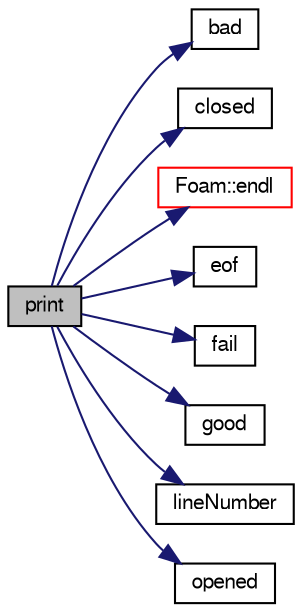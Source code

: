 digraph "print"
{
  bgcolor="transparent";
  edge [fontname="FreeSans",fontsize="10",labelfontname="FreeSans",labelfontsize="10"];
  node [fontname="FreeSans",fontsize="10",shape=record];
  rankdir="LR";
  Node42816 [label="print",height=0.2,width=0.4,color="black", fillcolor="grey75", style="filled", fontcolor="black"];
  Node42816 -> Node42817 [color="midnightblue",fontsize="10",style="solid",fontname="FreeSans"];
  Node42817 [label="bad",height=0.2,width=0.4,color="black",URL="$a26226.html#a9f7290a5d70f30e1b1b42c8ac4a6082d",tooltip="Return true if stream is corrupted. "];
  Node42816 -> Node42818 [color="midnightblue",fontsize="10",style="solid",fontname="FreeSans"];
  Node42818 [label="closed",height=0.2,width=0.4,color="black",URL="$a26226.html#ae54500202b0333927a28c440c85cf07e",tooltip="Return true if stream is closed. "];
  Node42816 -> Node42819 [color="midnightblue",fontsize="10",style="solid",fontname="FreeSans"];
  Node42819 [label="Foam::endl",height=0.2,width=0.4,color="red",URL="$a21124.html#a2db8fe02a0d3909e9351bb4275b23ce4",tooltip="Add newline and flush stream. "];
  Node42816 -> Node42821 [color="midnightblue",fontsize="10",style="solid",fontname="FreeSans"];
  Node42821 [label="eof",height=0.2,width=0.4,color="black",URL="$a26226.html#af3418ac60d0d7a303478f29a387feb3c",tooltip="Return true if end of input seen. "];
  Node42816 -> Node42822 [color="midnightblue",fontsize="10",style="solid",fontname="FreeSans"];
  Node42822 [label="fail",height=0.2,width=0.4,color="black",URL="$a26226.html#a48de1a2345c4519dd5d19c67dcce62ed",tooltip="Return true if next operation will fail. "];
  Node42816 -> Node42823 [color="midnightblue",fontsize="10",style="solid",fontname="FreeSans"];
  Node42823 [label="good",height=0.2,width=0.4,color="black",URL="$a26226.html#abdcc7f96f487faadc7769afcf58fe992",tooltip="Return true if next operation might succeed. "];
  Node42816 -> Node42824 [color="midnightblue",fontsize="10",style="solid",fontname="FreeSans"];
  Node42824 [label="lineNumber",height=0.2,width=0.4,color="black",URL="$a26226.html#a2bca2e504df91006cb4a2b09ba1ac409",tooltip="Return current stream line number. "];
  Node42816 -> Node42825 [color="midnightblue",fontsize="10",style="solid",fontname="FreeSans"];
  Node42825 [label="opened",height=0.2,width=0.4,color="black",URL="$a26226.html#a298583c3d514f1169bfc43169ba78c38",tooltip="Return true if stream has been opened. "];
}
